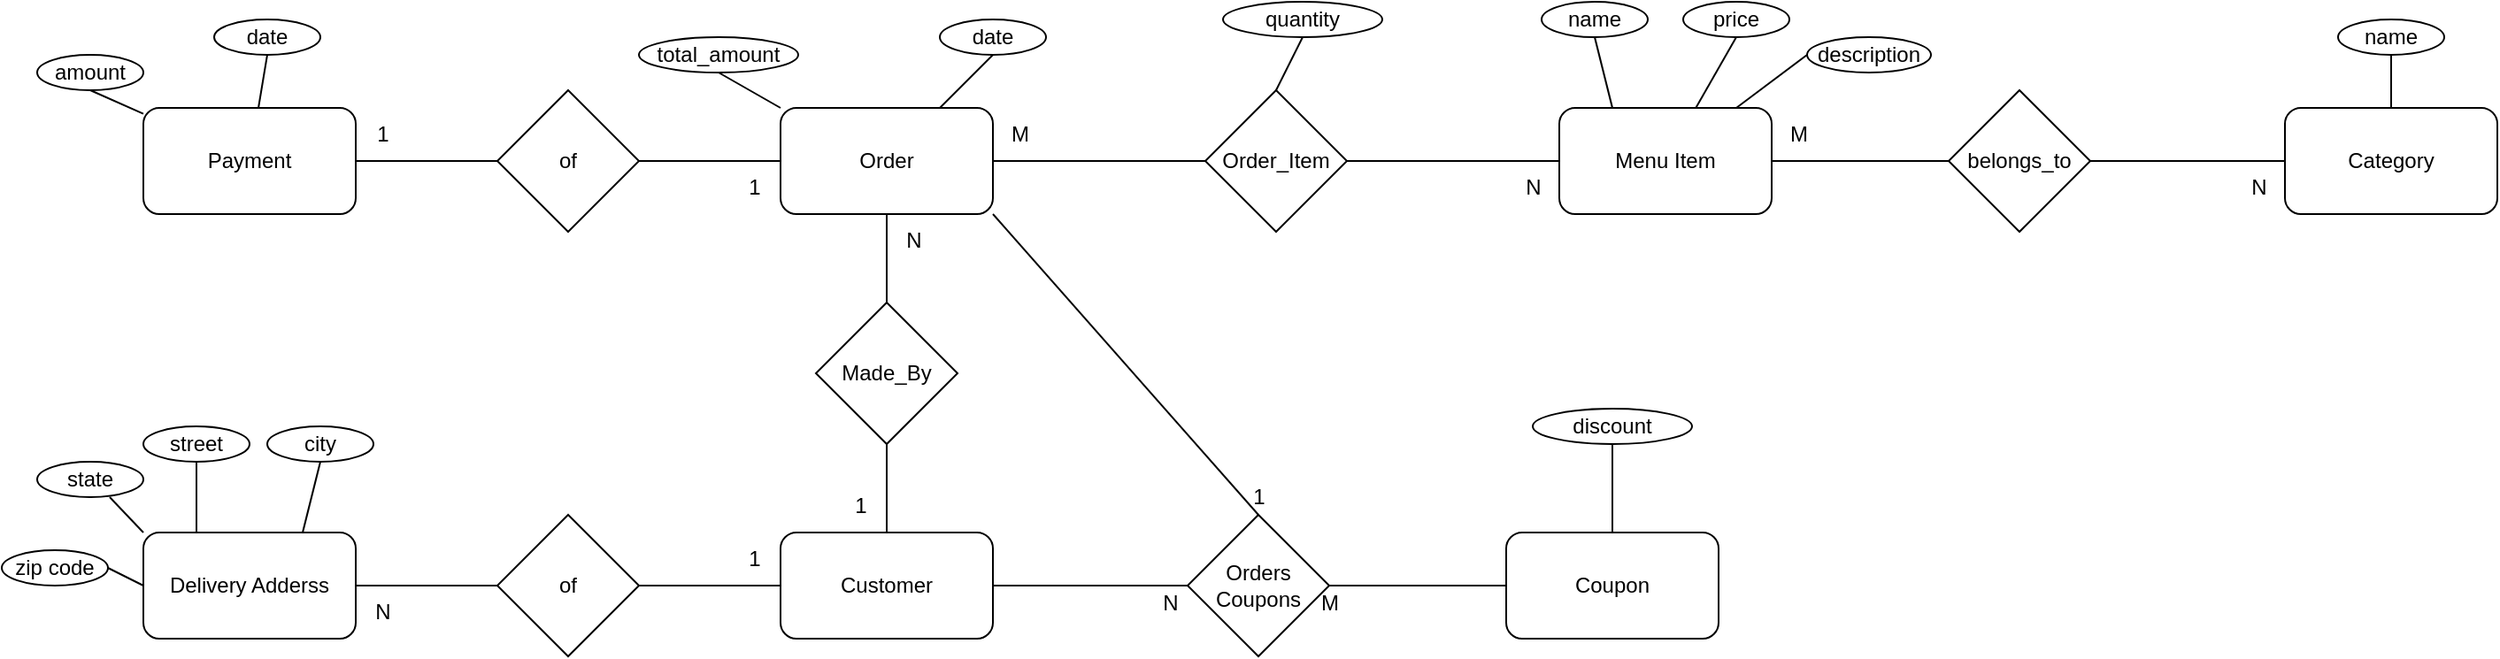 <mxfile version="21.1.2" type="device">
  <diagram name="Page-1" id="RoM57zO1AZyIhzhsd-Ih">
    <mxGraphModel dx="100989" dy="582" grid="1" gridSize="10" guides="1" tooltips="1" connect="1" arrows="1" fold="1" page="1" pageScale="1" pageWidth="100000" pageHeight="100000" math="0" shadow="0">
      <root>
        <mxCell id="0" />
        <mxCell id="1" parent="0" />
        <mxCell id="rq_K2i9q7A3WGKM-Elxi-1" value="Customer" style="rounded=1;whiteSpace=wrap;html=1;" vertex="1" parent="1">
          <mxGeometry x="320" y="690" width="120" height="60" as="geometry" />
        </mxCell>
        <mxCell id="rq_K2i9q7A3WGKM-Elxi-18" style="rounded=0;orthogonalLoop=1;jettySize=auto;html=1;exitX=0.25;exitY=0;exitDx=0;exitDy=0;entryX=0.5;entryY=1;entryDx=0;entryDy=0;endArrow=none;endFill=0;" edge="1" parent="1" source="rq_K2i9q7A3WGKM-Elxi-2" target="rq_K2i9q7A3WGKM-Elxi-17">
          <mxGeometry relative="1" as="geometry" />
        </mxCell>
        <mxCell id="rq_K2i9q7A3WGKM-Elxi-21" style="rounded=0;orthogonalLoop=1;jettySize=auto;html=1;entryX=0.5;entryY=1;entryDx=0;entryDy=0;endArrow=none;endFill=0;" edge="1" parent="1" source="rq_K2i9q7A3WGKM-Elxi-2" target="rq_K2i9q7A3WGKM-Elxi-19">
          <mxGeometry relative="1" as="geometry" />
        </mxCell>
        <mxCell id="rq_K2i9q7A3WGKM-Elxi-22" style="rounded=0;orthogonalLoop=1;jettySize=auto;html=1;entryX=0;entryY=0.5;entryDx=0;entryDy=0;endArrow=none;endFill=0;" edge="1" parent="1" source="rq_K2i9q7A3WGKM-Elxi-2" target="rq_K2i9q7A3WGKM-Elxi-20">
          <mxGeometry relative="1" as="geometry" />
        </mxCell>
        <mxCell id="rq_K2i9q7A3WGKM-Elxi-27" style="rounded=0;orthogonalLoop=1;jettySize=auto;html=1;entryX=0;entryY=0.5;entryDx=0;entryDy=0;endArrow=none;endFill=0;" edge="1" parent="1" source="rq_K2i9q7A3WGKM-Elxi-2" target="rq_K2i9q7A3WGKM-Elxi-26">
          <mxGeometry relative="1" as="geometry" />
        </mxCell>
        <mxCell id="rq_K2i9q7A3WGKM-Elxi-2" value="Menu Item" style="rounded=1;whiteSpace=wrap;html=1;" vertex="1" parent="1">
          <mxGeometry x="760" y="450" width="120" height="60" as="geometry" />
        </mxCell>
        <mxCell id="rq_K2i9q7A3WGKM-Elxi-11" style="rounded=0;orthogonalLoop=1;jettySize=auto;html=1;entryX=0.5;entryY=1;entryDx=0;entryDy=0;endArrow=none;endFill=0;" edge="1" parent="1" source="rq_K2i9q7A3WGKM-Elxi-3" target="rq_K2i9q7A3WGKM-Elxi-10">
          <mxGeometry relative="1" as="geometry" />
        </mxCell>
        <mxCell id="rq_K2i9q7A3WGKM-Elxi-14" style="rounded=0;orthogonalLoop=1;jettySize=auto;html=1;exitX=0;exitY=0;exitDx=0;exitDy=0;entryX=0.5;entryY=1;entryDx=0;entryDy=0;endArrow=none;endFill=0;" edge="1" parent="1" source="rq_K2i9q7A3WGKM-Elxi-3" target="rq_K2i9q7A3WGKM-Elxi-12">
          <mxGeometry relative="1" as="geometry" />
        </mxCell>
        <mxCell id="rq_K2i9q7A3WGKM-Elxi-32" style="rounded=0;orthogonalLoop=1;jettySize=auto;html=1;entryX=0.5;entryY=0;entryDx=0;entryDy=0;endArrow=none;endFill=0;" edge="1" parent="1" source="rq_K2i9q7A3WGKM-Elxi-3" target="rq_K2i9q7A3WGKM-Elxi-31">
          <mxGeometry relative="1" as="geometry" />
        </mxCell>
        <mxCell id="rq_K2i9q7A3WGKM-Elxi-65" style="edgeStyle=none;rounded=0;orthogonalLoop=1;jettySize=auto;html=1;endArrow=none;endFill=0;" edge="1" parent="1" source="rq_K2i9q7A3WGKM-Elxi-3" target="rq_K2i9q7A3WGKM-Elxi-47">
          <mxGeometry relative="1" as="geometry" />
        </mxCell>
        <mxCell id="rq_K2i9q7A3WGKM-Elxi-3" value="Order" style="rounded=1;whiteSpace=wrap;html=1;" vertex="1" parent="1">
          <mxGeometry x="320" y="450" width="120" height="60" as="geometry" />
        </mxCell>
        <mxCell id="rq_K2i9q7A3WGKM-Elxi-6" style="rounded=0;orthogonalLoop=1;jettySize=auto;html=1;entryX=1;entryY=0.5;entryDx=0;entryDy=0;endArrow=none;endFill=0;" edge="1" parent="1" source="rq_K2i9q7A3WGKM-Elxi-5" target="rq_K2i9q7A3WGKM-Elxi-3">
          <mxGeometry relative="1" as="geometry" />
        </mxCell>
        <mxCell id="rq_K2i9q7A3WGKM-Elxi-7" style="rounded=0;orthogonalLoop=1;jettySize=auto;html=1;entryX=0;entryY=0.5;entryDx=0;entryDy=0;endArrow=none;endFill=0;" edge="1" parent="1" source="rq_K2i9q7A3WGKM-Elxi-5" target="rq_K2i9q7A3WGKM-Elxi-2">
          <mxGeometry relative="1" as="geometry" />
        </mxCell>
        <mxCell id="rq_K2i9q7A3WGKM-Elxi-16" style="rounded=0;orthogonalLoop=1;jettySize=auto;html=1;exitX=0.5;exitY=0;exitDx=0;exitDy=0;entryX=0.5;entryY=1;entryDx=0;entryDy=0;endArrow=none;endFill=0;" edge="1" parent="1" source="rq_K2i9q7A3WGKM-Elxi-5" target="rq_K2i9q7A3WGKM-Elxi-15">
          <mxGeometry relative="1" as="geometry" />
        </mxCell>
        <mxCell id="rq_K2i9q7A3WGKM-Elxi-5" value="Order_Item" style="rhombus;whiteSpace=wrap;html=1;" vertex="1" parent="1">
          <mxGeometry x="560" y="440" width="80" height="80" as="geometry" />
        </mxCell>
        <mxCell id="rq_K2i9q7A3WGKM-Elxi-10" value="date" style="ellipse;whiteSpace=wrap;html=1;" vertex="1" parent="1">
          <mxGeometry x="410" y="400" width="60" height="20" as="geometry" />
        </mxCell>
        <mxCell id="rq_K2i9q7A3WGKM-Elxi-12" value="total_amount" style="ellipse;whiteSpace=wrap;html=1;" vertex="1" parent="1">
          <mxGeometry x="240" y="410" width="90" height="20" as="geometry" />
        </mxCell>
        <mxCell id="rq_K2i9q7A3WGKM-Elxi-15" value="quantity" style="ellipse;whiteSpace=wrap;html=1;" vertex="1" parent="1">
          <mxGeometry x="570" y="390" width="90" height="20" as="geometry" />
        </mxCell>
        <mxCell id="rq_K2i9q7A3WGKM-Elxi-17" value="name" style="ellipse;whiteSpace=wrap;html=1;" vertex="1" parent="1">
          <mxGeometry x="750" y="390" width="60" height="20" as="geometry" />
        </mxCell>
        <mxCell id="rq_K2i9q7A3WGKM-Elxi-19" value="price" style="ellipse;whiteSpace=wrap;html=1;" vertex="1" parent="1">
          <mxGeometry x="830" y="390" width="60" height="20" as="geometry" />
        </mxCell>
        <mxCell id="rq_K2i9q7A3WGKM-Elxi-20" value="description" style="ellipse;whiteSpace=wrap;html=1;" vertex="1" parent="1">
          <mxGeometry x="900" y="410" width="70" height="20" as="geometry" />
        </mxCell>
        <mxCell id="rq_K2i9q7A3WGKM-Elxi-30" style="rounded=0;orthogonalLoop=1;jettySize=auto;html=1;exitX=0.5;exitY=0;exitDx=0;exitDy=0;entryX=0.5;entryY=1;entryDx=0;entryDy=0;endArrow=none;endFill=0;" edge="1" parent="1" source="rq_K2i9q7A3WGKM-Elxi-24" target="rq_K2i9q7A3WGKM-Elxi-29">
          <mxGeometry relative="1" as="geometry" />
        </mxCell>
        <mxCell id="rq_K2i9q7A3WGKM-Elxi-24" value="Category" style="rounded=1;whiteSpace=wrap;html=1;" vertex="1" parent="1">
          <mxGeometry x="1170" y="450" width="120" height="60" as="geometry" />
        </mxCell>
        <mxCell id="rq_K2i9q7A3WGKM-Elxi-28" style="rounded=0;orthogonalLoop=1;jettySize=auto;html=1;endArrow=none;endFill=0;" edge="1" parent="1" source="rq_K2i9q7A3WGKM-Elxi-26" target="rq_K2i9q7A3WGKM-Elxi-24">
          <mxGeometry relative="1" as="geometry" />
        </mxCell>
        <mxCell id="rq_K2i9q7A3WGKM-Elxi-26" value="belongs_to" style="rhombus;whiteSpace=wrap;html=1;" vertex="1" parent="1">
          <mxGeometry x="980" y="440" width="80" height="80" as="geometry" />
        </mxCell>
        <mxCell id="rq_K2i9q7A3WGKM-Elxi-29" value="name" style="ellipse;whiteSpace=wrap;html=1;" vertex="1" parent="1">
          <mxGeometry x="1200" y="400" width="60" height="20" as="geometry" />
        </mxCell>
        <mxCell id="rq_K2i9q7A3WGKM-Elxi-33" style="rounded=0;orthogonalLoop=1;jettySize=auto;html=1;entryX=0.5;entryY=0;entryDx=0;entryDy=0;endArrow=none;endFill=0;" edge="1" parent="1" source="rq_K2i9q7A3WGKM-Elxi-31" target="rq_K2i9q7A3WGKM-Elxi-1">
          <mxGeometry relative="1" as="geometry" />
        </mxCell>
        <mxCell id="rq_K2i9q7A3WGKM-Elxi-31" value="Made_By" style="rhombus;whiteSpace=wrap;html=1;" vertex="1" parent="1">
          <mxGeometry x="340" y="560" width="80" height="80" as="geometry" />
        </mxCell>
        <mxCell id="rq_K2i9q7A3WGKM-Elxi-36" style="rounded=0;orthogonalLoop=1;jettySize=auto;html=1;endArrow=none;endFill=0;" edge="1" parent="1" source="rq_K2i9q7A3WGKM-Elxi-34" target="rq_K2i9q7A3WGKM-Elxi-35">
          <mxGeometry relative="1" as="geometry" />
        </mxCell>
        <mxCell id="rq_K2i9q7A3WGKM-Elxi-42" style="rounded=0;orthogonalLoop=1;jettySize=auto;html=1;exitX=0.75;exitY=0;exitDx=0;exitDy=0;entryX=0.5;entryY=1;entryDx=0;entryDy=0;endArrow=none;endFill=0;" edge="1" parent="1" source="rq_K2i9q7A3WGKM-Elxi-34" target="rq_K2i9q7A3WGKM-Elxi-39">
          <mxGeometry relative="1" as="geometry" />
        </mxCell>
        <mxCell id="rq_K2i9q7A3WGKM-Elxi-43" style="rounded=0;orthogonalLoop=1;jettySize=auto;html=1;exitX=0.25;exitY=0;exitDx=0;exitDy=0;entryX=0.5;entryY=1;entryDx=0;entryDy=0;endArrow=none;endFill=0;" edge="1" parent="1" source="rq_K2i9q7A3WGKM-Elxi-34" target="rq_K2i9q7A3WGKM-Elxi-38">
          <mxGeometry relative="1" as="geometry" />
        </mxCell>
        <mxCell id="rq_K2i9q7A3WGKM-Elxi-44" style="rounded=0;orthogonalLoop=1;jettySize=auto;html=1;exitX=0;exitY=0;exitDx=0;exitDy=0;entryX=0.683;entryY=1;entryDx=0;entryDy=0;entryPerimeter=0;endArrow=none;endFill=0;" edge="1" parent="1" source="rq_K2i9q7A3WGKM-Elxi-34" target="rq_K2i9q7A3WGKM-Elxi-40">
          <mxGeometry relative="1" as="geometry" />
        </mxCell>
        <mxCell id="rq_K2i9q7A3WGKM-Elxi-45" style="rounded=0;orthogonalLoop=1;jettySize=auto;html=1;exitX=0;exitY=0.5;exitDx=0;exitDy=0;entryX=1;entryY=0.5;entryDx=0;entryDy=0;endArrow=none;endFill=0;" edge="1" parent="1" source="rq_K2i9q7A3WGKM-Elxi-34" target="rq_K2i9q7A3WGKM-Elxi-41">
          <mxGeometry relative="1" as="geometry" />
        </mxCell>
        <mxCell id="rq_K2i9q7A3WGKM-Elxi-34" value="Delivery Adderss" style="rounded=1;whiteSpace=wrap;html=1;" vertex="1" parent="1">
          <mxGeometry x="-40" y="690" width="120" height="60" as="geometry" />
        </mxCell>
        <mxCell id="rq_K2i9q7A3WGKM-Elxi-37" style="rounded=0;orthogonalLoop=1;jettySize=auto;html=1;entryX=0;entryY=0.5;entryDx=0;entryDy=0;endArrow=none;endFill=0;" edge="1" parent="1" source="rq_K2i9q7A3WGKM-Elxi-35" target="rq_K2i9q7A3WGKM-Elxi-1">
          <mxGeometry relative="1" as="geometry" />
        </mxCell>
        <mxCell id="rq_K2i9q7A3WGKM-Elxi-35" value="of" style="rhombus;whiteSpace=wrap;html=1;" vertex="1" parent="1">
          <mxGeometry x="160" y="680" width="80" height="80" as="geometry" />
        </mxCell>
        <mxCell id="rq_K2i9q7A3WGKM-Elxi-38" value="street" style="ellipse;whiteSpace=wrap;html=1;" vertex="1" parent="1">
          <mxGeometry x="-40" y="630" width="60" height="20" as="geometry" />
        </mxCell>
        <mxCell id="rq_K2i9q7A3WGKM-Elxi-39" value="city" style="ellipse;whiteSpace=wrap;html=1;" vertex="1" parent="1">
          <mxGeometry x="30" y="630" width="60" height="20" as="geometry" />
        </mxCell>
        <mxCell id="rq_K2i9q7A3WGKM-Elxi-40" value="state" style="ellipse;whiteSpace=wrap;html=1;" vertex="1" parent="1">
          <mxGeometry x="-100" y="650" width="60" height="20" as="geometry" />
        </mxCell>
        <mxCell id="rq_K2i9q7A3WGKM-Elxi-41" value="zip code" style="ellipse;whiteSpace=wrap;html=1;" vertex="1" parent="1">
          <mxGeometry x="-120" y="700" width="60" height="20" as="geometry" />
        </mxCell>
        <mxCell id="rq_K2i9q7A3WGKM-Elxi-63" style="edgeStyle=none;rounded=0;orthogonalLoop=1;jettySize=auto;html=1;endArrow=none;endFill=0;" edge="1" parent="1" source="rq_K2i9q7A3WGKM-Elxi-46" target="rq_K2i9q7A3WGKM-Elxi-47">
          <mxGeometry relative="1" as="geometry" />
        </mxCell>
        <mxCell id="rq_K2i9q7A3WGKM-Elxi-68" style="edgeStyle=none;rounded=0;orthogonalLoop=1;jettySize=auto;html=1;entryX=0.5;entryY=1;entryDx=0;entryDy=0;endArrow=none;endFill=0;" edge="1" parent="1" source="rq_K2i9q7A3WGKM-Elxi-46" target="rq_K2i9q7A3WGKM-Elxi-66">
          <mxGeometry relative="1" as="geometry" />
        </mxCell>
        <mxCell id="rq_K2i9q7A3WGKM-Elxi-69" style="edgeStyle=none;rounded=0;orthogonalLoop=1;jettySize=auto;html=1;entryX=0.5;entryY=1;entryDx=0;entryDy=0;endArrow=none;endFill=0;" edge="1" parent="1" source="rq_K2i9q7A3WGKM-Elxi-46" target="rq_K2i9q7A3WGKM-Elxi-67">
          <mxGeometry relative="1" as="geometry" />
        </mxCell>
        <mxCell id="rq_K2i9q7A3WGKM-Elxi-46" value="Payment" style="rounded=1;whiteSpace=wrap;html=1;" vertex="1" parent="1">
          <mxGeometry x="-40" y="450" width="120" height="60" as="geometry" />
        </mxCell>
        <mxCell id="rq_K2i9q7A3WGKM-Elxi-47" value="of" style="rhombus;whiteSpace=wrap;html=1;" vertex="1" parent="1">
          <mxGeometry x="160" y="440" width="80" height="80" as="geometry" />
        </mxCell>
        <mxCell id="rq_K2i9q7A3WGKM-Elxi-66" value="date" style="ellipse;whiteSpace=wrap;html=1;" vertex="1" parent="1">
          <mxGeometry y="400" width="60" height="20" as="geometry" />
        </mxCell>
        <mxCell id="rq_K2i9q7A3WGKM-Elxi-67" value="amount" style="ellipse;whiteSpace=wrap;html=1;" vertex="1" parent="1">
          <mxGeometry x="-100" y="420" width="60" height="20" as="geometry" />
        </mxCell>
        <mxCell id="rq_K2i9q7A3WGKM-Elxi-74" style="edgeStyle=none;rounded=0;orthogonalLoop=1;jettySize=auto;html=1;entryX=1;entryY=0.5;entryDx=0;entryDy=0;endArrow=none;endFill=0;" edge="1" parent="1" source="rq_K2i9q7A3WGKM-Elxi-72" target="rq_K2i9q7A3WGKM-Elxi-73">
          <mxGeometry relative="1" as="geometry" />
        </mxCell>
        <mxCell id="rq_K2i9q7A3WGKM-Elxi-77" style="edgeStyle=none;rounded=0;orthogonalLoop=1;jettySize=auto;html=1;entryX=0.5;entryY=1;entryDx=0;entryDy=0;endArrow=none;endFill=0;" edge="1" parent="1" source="rq_K2i9q7A3WGKM-Elxi-72" target="rq_K2i9q7A3WGKM-Elxi-76">
          <mxGeometry relative="1" as="geometry" />
        </mxCell>
        <mxCell id="rq_K2i9q7A3WGKM-Elxi-72" value="Coupon" style="rounded=1;whiteSpace=wrap;html=1;" vertex="1" parent="1">
          <mxGeometry x="730" y="690" width="120" height="60" as="geometry" />
        </mxCell>
        <mxCell id="rq_K2i9q7A3WGKM-Elxi-75" style="edgeStyle=none;rounded=0;orthogonalLoop=1;jettySize=auto;html=1;entryX=1;entryY=1;entryDx=0;entryDy=0;endArrow=none;endFill=0;exitX=0.5;exitY=0;exitDx=0;exitDy=0;" edge="1" parent="1" source="rq_K2i9q7A3WGKM-Elxi-73" target="rq_K2i9q7A3WGKM-Elxi-3">
          <mxGeometry relative="1" as="geometry" />
        </mxCell>
        <mxCell id="rq_K2i9q7A3WGKM-Elxi-88" style="edgeStyle=none;rounded=0;orthogonalLoop=1;jettySize=auto;html=1;entryX=1;entryY=0.5;entryDx=0;entryDy=0;endArrow=none;endFill=0;" edge="1" parent="1" source="rq_K2i9q7A3WGKM-Elxi-73" target="rq_K2i9q7A3WGKM-Elxi-1">
          <mxGeometry relative="1" as="geometry" />
        </mxCell>
        <mxCell id="rq_K2i9q7A3WGKM-Elxi-73" value="Orders Coupons" style="rhombus;whiteSpace=wrap;html=1;" vertex="1" parent="1">
          <mxGeometry x="550" y="680" width="80" height="80" as="geometry" />
        </mxCell>
        <mxCell id="rq_K2i9q7A3WGKM-Elxi-76" value="discount" style="ellipse;whiteSpace=wrap;html=1;" vertex="1" parent="1">
          <mxGeometry x="745" y="620" width="90" height="20" as="geometry" />
        </mxCell>
        <mxCell id="rq_K2i9q7A3WGKM-Elxi-78" value="N" style="text;html=1;align=center;verticalAlign=middle;resizable=0;points=[];autosize=1;" vertex="1" parent="1">
          <mxGeometry x="380" y="510" width="30" height="30" as="geometry" />
        </mxCell>
        <mxCell id="rq_K2i9q7A3WGKM-Elxi-79" value="1" style="text;html=1;align=center;verticalAlign=middle;resizable=0;points=[];autosize=1;" vertex="1" parent="1">
          <mxGeometry x="350" y="660" width="30" height="30" as="geometry" />
        </mxCell>
        <mxCell id="rq_K2i9q7A3WGKM-Elxi-80" value="N" style="text;html=1;align=center;verticalAlign=middle;resizable=0;points=[];autosize=1;" vertex="1" parent="1">
          <mxGeometry x="730" y="480" width="30" height="30" as="geometry" />
        </mxCell>
        <mxCell id="rq_K2i9q7A3WGKM-Elxi-81" value="M" style="text;html=1;align=center;verticalAlign=middle;resizable=0;points=[];autosize=1;" vertex="1" parent="1">
          <mxGeometry x="440" y="450" width="30" height="30" as="geometry" />
        </mxCell>
        <mxCell id="rq_K2i9q7A3WGKM-Elxi-82" value="N" style="text;html=1;align=center;verticalAlign=middle;resizable=0;points=[];autosize=1;" vertex="1" parent="1">
          <mxGeometry x="1140" y="480" width="30" height="30" as="geometry" />
        </mxCell>
        <mxCell id="rq_K2i9q7A3WGKM-Elxi-83" value="M" style="text;html=1;align=center;verticalAlign=middle;resizable=0;points=[];autosize=1;" vertex="1" parent="1">
          <mxGeometry x="880" y="450" width="30" height="30" as="geometry" />
        </mxCell>
        <mxCell id="rq_K2i9q7A3WGKM-Elxi-84" value="1" style="text;html=1;align=center;verticalAlign=middle;resizable=0;points=[];autosize=1;" vertex="1" parent="1">
          <mxGeometry x="290" y="480" width="30" height="30" as="geometry" />
        </mxCell>
        <mxCell id="rq_K2i9q7A3WGKM-Elxi-85" value="1" style="text;html=1;align=center;verticalAlign=middle;resizable=0;points=[];autosize=1;" vertex="1" parent="1">
          <mxGeometry x="80" y="450" width="30" height="30" as="geometry" />
        </mxCell>
        <mxCell id="rq_K2i9q7A3WGKM-Elxi-86" value="N" style="text;html=1;align=center;verticalAlign=middle;resizable=0;points=[];autosize=1;" vertex="1" parent="1">
          <mxGeometry x="80" y="720" width="30" height="30" as="geometry" />
        </mxCell>
        <mxCell id="rq_K2i9q7A3WGKM-Elxi-87" value="1" style="text;html=1;align=center;verticalAlign=middle;resizable=0;points=[];autosize=1;" vertex="1" parent="1">
          <mxGeometry x="290" y="690" width="30" height="30" as="geometry" />
        </mxCell>
        <mxCell id="rq_K2i9q7A3WGKM-Elxi-89" value="N" style="text;html=1;align=center;verticalAlign=middle;resizable=0;points=[];autosize=1;" vertex="1" parent="1">
          <mxGeometry x="525" y="715" width="30" height="30" as="geometry" />
        </mxCell>
        <mxCell id="rq_K2i9q7A3WGKM-Elxi-90" value="1" style="text;html=1;align=center;verticalAlign=middle;resizable=0;points=[];autosize=1;" vertex="1" parent="1">
          <mxGeometry x="575" y="655" width="30" height="30" as="geometry" />
        </mxCell>
        <mxCell id="rq_K2i9q7A3WGKM-Elxi-91" value="M" style="text;html=1;align=center;verticalAlign=middle;resizable=0;points=[];autosize=1;" vertex="1" parent="1">
          <mxGeometry x="615" y="715" width="30" height="30" as="geometry" />
        </mxCell>
      </root>
    </mxGraphModel>
  </diagram>
</mxfile>
